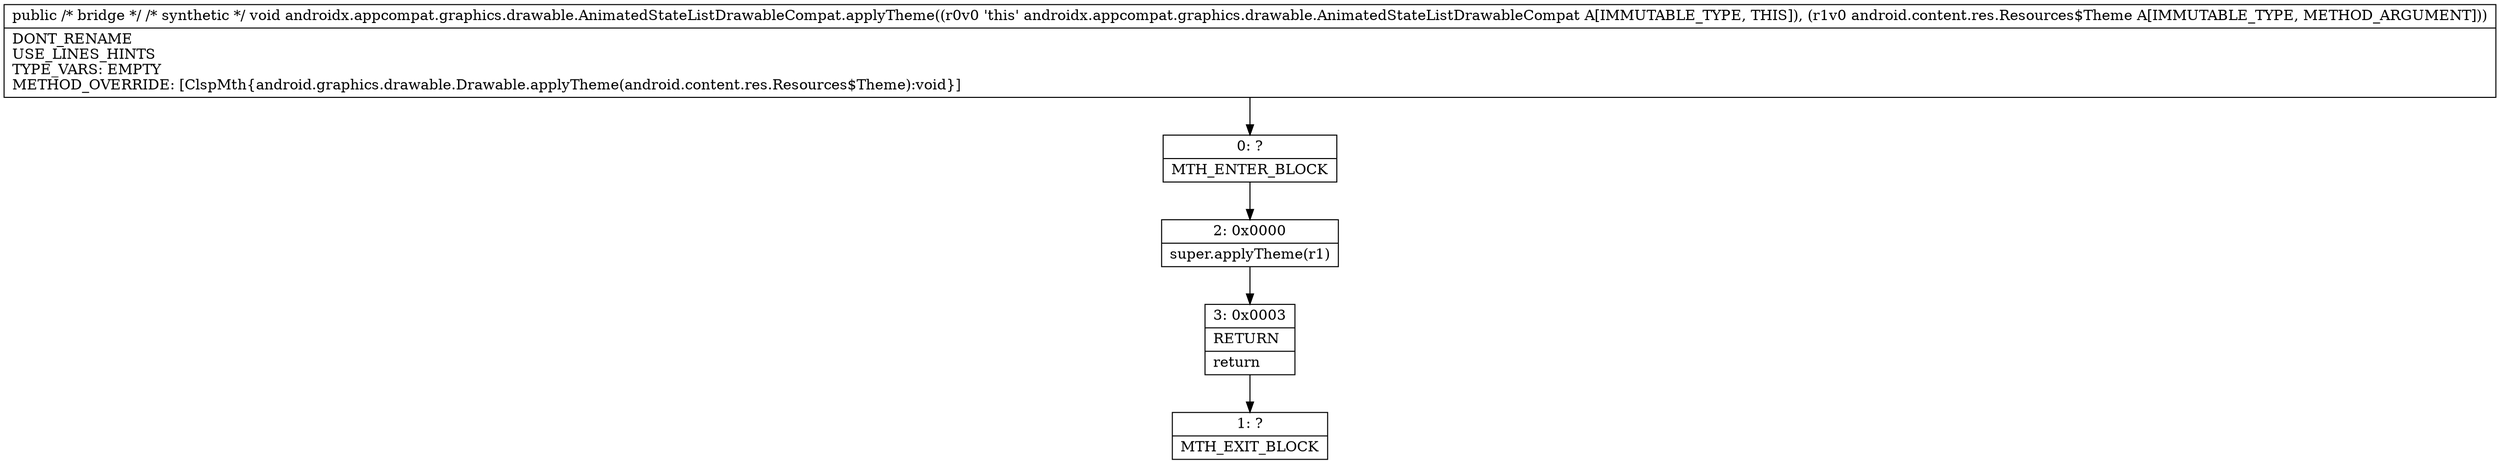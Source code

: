 digraph "CFG forandroidx.appcompat.graphics.drawable.AnimatedStateListDrawableCompat.applyTheme(Landroid\/content\/res\/Resources$Theme;)V" {
Node_0 [shape=record,label="{0\:\ ?|MTH_ENTER_BLOCK\l}"];
Node_2 [shape=record,label="{2\:\ 0x0000|super.applyTheme(r1)\l}"];
Node_3 [shape=record,label="{3\:\ 0x0003|RETURN\l|return\l}"];
Node_1 [shape=record,label="{1\:\ ?|MTH_EXIT_BLOCK\l}"];
MethodNode[shape=record,label="{public \/* bridge *\/ \/* synthetic *\/ void androidx.appcompat.graphics.drawable.AnimatedStateListDrawableCompat.applyTheme((r0v0 'this' androidx.appcompat.graphics.drawable.AnimatedStateListDrawableCompat A[IMMUTABLE_TYPE, THIS]), (r1v0 android.content.res.Resources$Theme A[IMMUTABLE_TYPE, METHOD_ARGUMENT]))  | DONT_RENAME\lUSE_LINES_HINTS\lTYPE_VARS: EMPTY\lMETHOD_OVERRIDE: [ClspMth\{android.graphics.drawable.Drawable.applyTheme(android.content.res.Resources$Theme):void\}]\l}"];
MethodNode -> Node_0;Node_0 -> Node_2;
Node_2 -> Node_3;
Node_3 -> Node_1;
}

